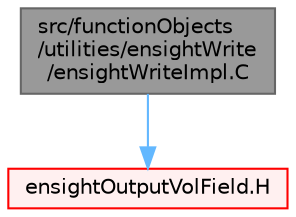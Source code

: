 digraph "src/functionObjects/utilities/ensightWrite/ensightWriteImpl.C"
{
 // LATEX_PDF_SIZE
  bgcolor="transparent";
  edge [fontname=Helvetica,fontsize=10,labelfontname=Helvetica,labelfontsize=10];
  node [fontname=Helvetica,fontsize=10,shape=box,height=0.2,width=0.4];
  Node1 [id="Node000001",label="src/functionObjects\l/utilities/ensightWrite\l/ensightWriteImpl.C",height=0.2,width=0.4,color="gray40", fillcolor="grey60", style="filled", fontcolor="black",tooltip=" "];
  Node1 -> Node2 [id="edge1_Node000001_Node000002",color="steelblue1",style="solid",tooltip=" "];
  Node2 [id="Node000002",label="ensightOutputVolField.H",height=0.2,width=0.4,color="red", fillcolor="#FFF0F0", style="filled",URL="$ensightOutputVolField_8H.html",tooltip="A collection of functions for writing volField content in ensight format."];
}
